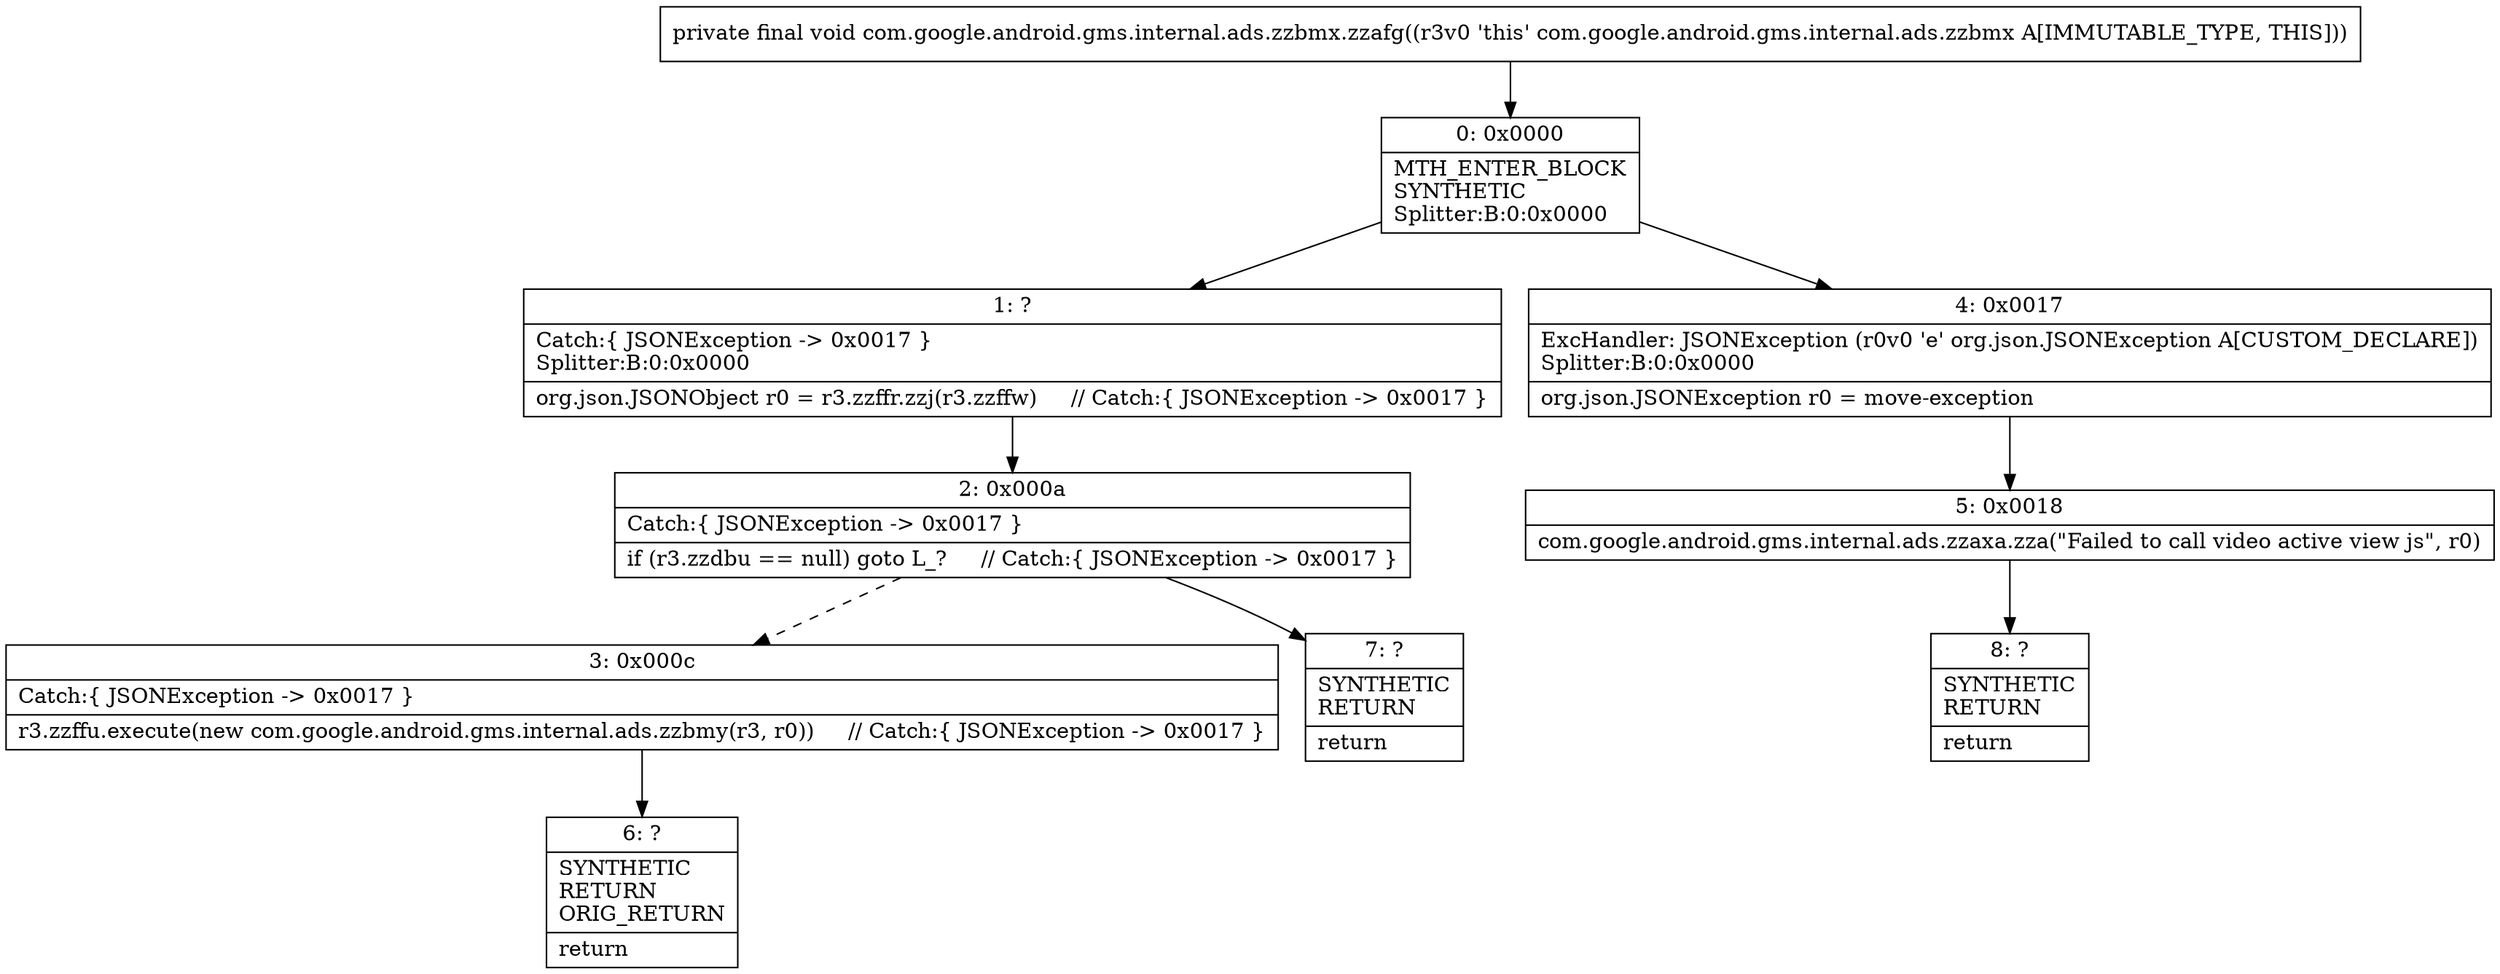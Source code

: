 digraph "CFG forcom.google.android.gms.internal.ads.zzbmx.zzafg()V" {
Node_0 [shape=record,label="{0\:\ 0x0000|MTH_ENTER_BLOCK\lSYNTHETIC\lSplitter:B:0:0x0000\l}"];
Node_1 [shape=record,label="{1\:\ ?|Catch:\{ JSONException \-\> 0x0017 \}\lSplitter:B:0:0x0000\l|org.json.JSONObject r0 = r3.zzffr.zzj(r3.zzffw)     \/\/ Catch:\{ JSONException \-\> 0x0017 \}\l}"];
Node_2 [shape=record,label="{2\:\ 0x000a|Catch:\{ JSONException \-\> 0x0017 \}\l|if (r3.zzdbu == null) goto L_?     \/\/ Catch:\{ JSONException \-\> 0x0017 \}\l}"];
Node_3 [shape=record,label="{3\:\ 0x000c|Catch:\{ JSONException \-\> 0x0017 \}\l|r3.zzffu.execute(new com.google.android.gms.internal.ads.zzbmy(r3, r0))     \/\/ Catch:\{ JSONException \-\> 0x0017 \}\l}"];
Node_4 [shape=record,label="{4\:\ 0x0017|ExcHandler: JSONException (r0v0 'e' org.json.JSONException A[CUSTOM_DECLARE])\lSplitter:B:0:0x0000\l|org.json.JSONException r0 = move\-exception\l}"];
Node_5 [shape=record,label="{5\:\ 0x0018|com.google.android.gms.internal.ads.zzaxa.zza(\"Failed to call video active view js\", r0)\l}"];
Node_6 [shape=record,label="{6\:\ ?|SYNTHETIC\lRETURN\lORIG_RETURN\l|return\l}"];
Node_7 [shape=record,label="{7\:\ ?|SYNTHETIC\lRETURN\l|return\l}"];
Node_8 [shape=record,label="{8\:\ ?|SYNTHETIC\lRETURN\l|return\l}"];
MethodNode[shape=record,label="{private final void com.google.android.gms.internal.ads.zzbmx.zzafg((r3v0 'this' com.google.android.gms.internal.ads.zzbmx A[IMMUTABLE_TYPE, THIS])) }"];
MethodNode -> Node_0;
Node_0 -> Node_1;
Node_0 -> Node_4;
Node_1 -> Node_2;
Node_2 -> Node_3[style=dashed];
Node_2 -> Node_7;
Node_3 -> Node_6;
Node_4 -> Node_5;
Node_5 -> Node_8;
}

